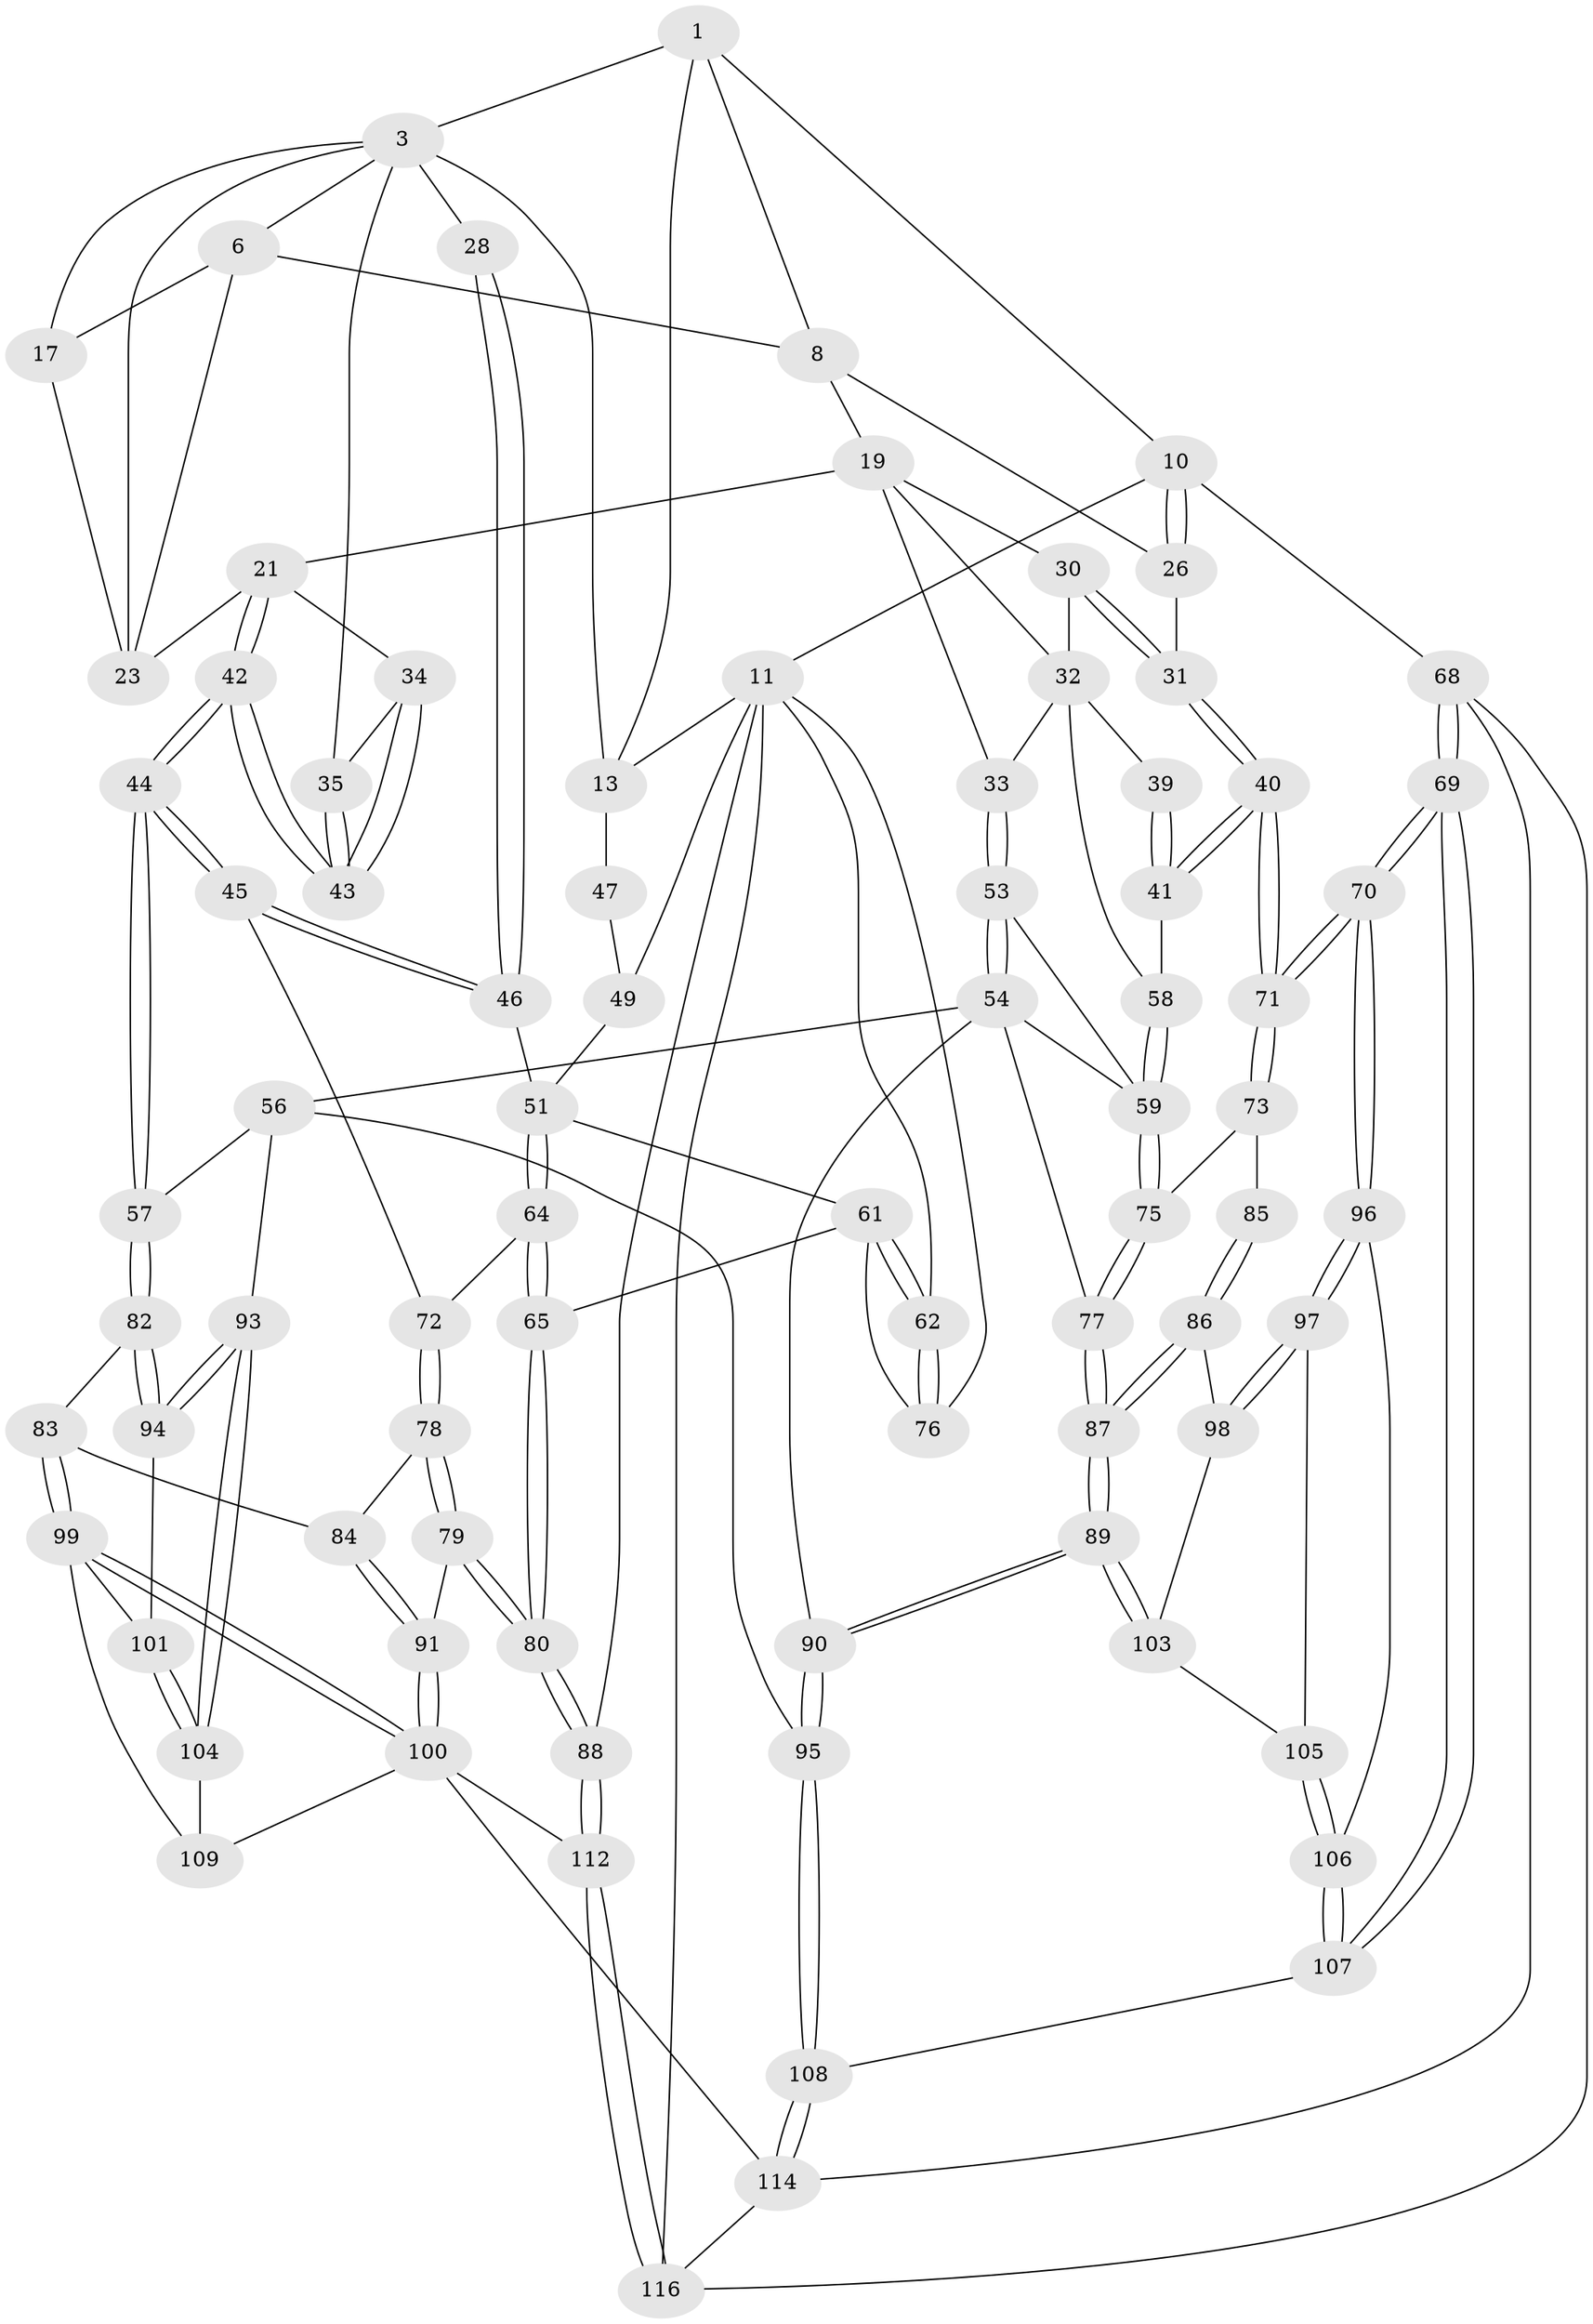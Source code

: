 // original degree distribution, {3: 0.05128205128205128, 5: 0.5128205128205128, 4: 0.19658119658119658, 6: 0.23931623931623933}
// Generated by graph-tools (version 1.1) at 2025/21/03/04/25 18:21:34]
// undirected, 81 vertices, 194 edges
graph export_dot {
graph [start="1"]
  node [color=gray90,style=filled];
  1 [pos="+0.6914175988658726+0",super="+7+2"];
  3 [pos="+0.4234540475504809+0.01261370577791552",super="+14+4"];
  6 [pos="+0.6902194848690114+0",super="+9"];
  8 [pos="+0.7716475503616212+0.09344926371462563",super="+18"];
  10 [pos="+1+0"];
  11 [pos="+0+0",super="+81+63+12"];
  13 [pos="+0.23308209009068462+0",super="+15"];
  17 [pos="+0.5989155824293979+0.09099142908874025"];
  19 [pos="+0.7913609438150282+0.142414778738806",super="+20+29"];
  21 [pos="+0.6935822402970411+0.27960623242615196",super="+22"];
  23 [pos="+0.6255463290434942+0.23492473593935706",super="+24"];
  26 [pos="+1+0"];
  28 [pos="+0.2567116213897858+0.288222214661995"];
  30 [pos="+1+0.1596890239855282",super="+36"];
  31 [pos="+1+0.05054878999429176"];
  32 [pos="+0.771478100248535+0.32353354923489136",super="+37"];
  33 [pos="+0.6945967719902096+0.28015786882895555"];
  34 [pos="+0.557429597505286+0.2896083501247826"];
  35 [pos="+0.4338841174570112+0.29272940985859613"];
  39 [pos="+0.9341568982379401+0.31587461037058223"];
  40 [pos="+1+0.5315920919998155"];
  41 [pos="+0.9738425191081262+0.4385182495168109"];
  42 [pos="+0.49943582425285565+0.5001999095094148"];
  43 [pos="+0.49391061966864797+0.44358713289327467"];
  44 [pos="+0.4975838226730364+0.5094757668752448"];
  45 [pos="+0.4381989446347619+0.49060988439155095"];
  46 [pos="+0.25890357747135795+0.33396142024320763"];
  47 [pos="+0.2035712774110247+0.2514045742846699"];
  49 [pos="+0.07191088192950917+0.360223804227923",super="+50"];
  51 [pos="+0.2192078739270187+0.4177324463822562",super="+52"];
  53 [pos="+0.6774228671173831+0.4518616137705617"];
  54 [pos="+0.5724550676405564+0.537643587360243",super="+67+55"];
  56 [pos="+0.5385126155483102+0.5427765071613133",super="+92"];
  57 [pos="+0.5066967116988814+0.5267714225806426"];
  58 [pos="+0.8328009413997814+0.4200490215357465"];
  59 [pos="+0.8172357717530697+0.461119478422783",super="+60"];
  61 [pos="+0.09651626048639426+0.43850689648623964",super="+66"];
  62 [pos="+0+0.44344331575939006"];
  64 [pos="+0.22071212937976376+0.46963610064661604"];
  65 [pos="+0.13217676868974926+0.5571833021933401"];
  68 [pos="+1+1"];
  69 [pos="+1+1"];
  70 [pos="+1+0.7622966352271998"];
  71 [pos="+1+0.5978863850964418"];
  72 [pos="+0.2776175904560479+0.5362830160336411"];
  73 [pos="+0.9918225860089935+0.5904339485900698",super="+74"];
  75 [pos="+0.8258451468156075+0.5364192827084486"];
  76 [pos="+0+0.5057750358672101"];
  77 [pos="+0.7696783906062956+0.5990925800600339"];
  78 [pos="+0.2759257302500063+0.5557520365484786"];
  79 [pos="+0.1370137697452559+0.6841390367609071"];
  80 [pos="+0.11975209556966392+0.6808630271818084"];
  82 [pos="+0.40333814892190234+0.6521972960639119"];
  83 [pos="+0.3761795312613901+0.6520755271897004"];
  84 [pos="+0.3238056835409495+0.6272092972202966"];
  85 [pos="+0.8539180274040183+0.6799855513708389"];
  86 [pos="+0.852988925781623+0.6808517888905388"];
  87 [pos="+0.7685406790674124+0.673257501938089"];
  88 [pos="+0+0.7550648145567007"];
  89 [pos="+0.7428898737308555+0.712393713947201"];
  90 [pos="+0.7239863094318196+0.7288113147711716"];
  91 [pos="+0.165451664076258+0.6988506825891061"];
  93 [pos="+0.5646868901823262+0.8214077412757286"];
  94 [pos="+0.41400025505350063+0.7024376769553734"];
  95 [pos="+0.6345574072792254+0.9010563199667367"];
  96 [pos="+1+0.7831103048008355"];
  97 [pos="+0.9271582936404779+0.7381026494170959"];
  98 [pos="+0.8925623189914859+0.7243953856059732"];
  99 [pos="+0.2516429811002542+0.7564830065472903",super="+102"];
  100 [pos="+0.23592042297358812+0.7596552717044903",super="+110"];
  101 [pos="+0.40550539686788517+0.7180383272032448"];
  103 [pos="+0.8421413152199919+0.7638099887490034"];
  104 [pos="+0.3866688627861244+0.8060300591701615"];
  105 [pos="+0.8508029042495294+0.7865498667246695"];
  106 [pos="+0.8641807879519464+0.8664129578344664"];
  107 [pos="+0.8240157286931948+0.8995248011074171"];
  108 [pos="+0.6427542233747898+0.9635841653952101"];
  109 [pos="+0.37381223167785066+0.8181985932882434"];
  112 [pos="+0.18135706587344713+0.9977809826288015"];
  114 [pos="+0.618048807734429+1",super="+117+115"];
  116 [pos="+0.20666594946459815+1"];
  1 -- 8;
  1 -- 10;
  1 -- 3;
  1 -- 13;
  3 -- 28 [weight=2];
  3 -- 13;
  3 -- 17;
  3 -- 35;
  3 -- 6;
  3 -- 23;
  6 -- 8;
  6 -- 17;
  6 -- 23;
  8 -- 26;
  8 -- 19;
  10 -- 11;
  10 -- 26;
  10 -- 26;
  10 -- 68;
  11 -- 88;
  11 -- 116;
  11 -- 76;
  11 -- 62;
  11 -- 13;
  11 -- 49 [weight=2];
  13 -- 47;
  17 -- 23;
  19 -- 33;
  19 -- 21;
  19 -- 32;
  19 -- 30;
  21 -- 42;
  21 -- 42;
  21 -- 34;
  21 -- 23;
  26 -- 31;
  28 -- 46;
  28 -- 46;
  30 -- 31;
  30 -- 31;
  30 -- 32;
  31 -- 40;
  31 -- 40;
  32 -- 33;
  32 -- 58;
  32 -- 39;
  33 -- 53;
  33 -- 53;
  34 -- 35;
  34 -- 43;
  34 -- 43;
  35 -- 43;
  35 -- 43;
  39 -- 41;
  39 -- 41;
  40 -- 41;
  40 -- 41;
  40 -- 71;
  40 -- 71;
  41 -- 58;
  42 -- 43;
  42 -- 43;
  42 -- 44;
  42 -- 44;
  44 -- 45;
  44 -- 45;
  44 -- 57;
  44 -- 57;
  45 -- 46;
  45 -- 46;
  45 -- 72;
  46 -- 51;
  47 -- 49;
  49 -- 51;
  51 -- 64;
  51 -- 64;
  51 -- 61;
  53 -- 54;
  53 -- 54;
  53 -- 59;
  54 -- 77;
  54 -- 59;
  54 -- 56;
  54 -- 90;
  56 -- 57;
  56 -- 93;
  56 -- 95;
  57 -- 82;
  57 -- 82;
  58 -- 59;
  58 -- 59;
  59 -- 75;
  59 -- 75;
  61 -- 62;
  61 -- 62;
  61 -- 65;
  61 -- 76;
  62 -- 76;
  62 -- 76;
  64 -- 65;
  64 -- 65;
  64 -- 72;
  65 -- 80;
  65 -- 80;
  68 -- 69;
  68 -- 69;
  68 -- 116;
  68 -- 114;
  69 -- 70;
  69 -- 70;
  69 -- 107;
  69 -- 107;
  70 -- 71;
  70 -- 71;
  70 -- 96;
  70 -- 96;
  71 -- 73;
  71 -- 73;
  72 -- 78;
  72 -- 78;
  73 -- 85 [weight=2];
  73 -- 75;
  75 -- 77;
  75 -- 77;
  77 -- 87;
  77 -- 87;
  78 -- 79;
  78 -- 79;
  78 -- 84;
  79 -- 80;
  79 -- 80;
  79 -- 91;
  80 -- 88;
  80 -- 88;
  82 -- 83;
  82 -- 94;
  82 -- 94;
  83 -- 84;
  83 -- 99;
  83 -- 99;
  84 -- 91;
  84 -- 91;
  85 -- 86;
  85 -- 86;
  86 -- 87;
  86 -- 87;
  86 -- 98;
  87 -- 89;
  87 -- 89;
  88 -- 112;
  88 -- 112;
  89 -- 90;
  89 -- 90;
  89 -- 103;
  89 -- 103;
  90 -- 95;
  90 -- 95;
  91 -- 100;
  91 -- 100;
  93 -- 94;
  93 -- 94;
  93 -- 104;
  93 -- 104;
  94 -- 101;
  95 -- 108;
  95 -- 108;
  96 -- 97;
  96 -- 97;
  96 -- 106;
  97 -- 98;
  97 -- 98;
  97 -- 105;
  98 -- 103;
  99 -- 100;
  99 -- 100;
  99 -- 109;
  99 -- 101;
  100 -- 112;
  100 -- 114 [weight=2];
  100 -- 109;
  101 -- 104;
  101 -- 104;
  103 -- 105;
  104 -- 109;
  105 -- 106;
  105 -- 106;
  106 -- 107;
  106 -- 107;
  107 -- 108;
  108 -- 114;
  108 -- 114;
  112 -- 116;
  112 -- 116;
  114 -- 116;
}
